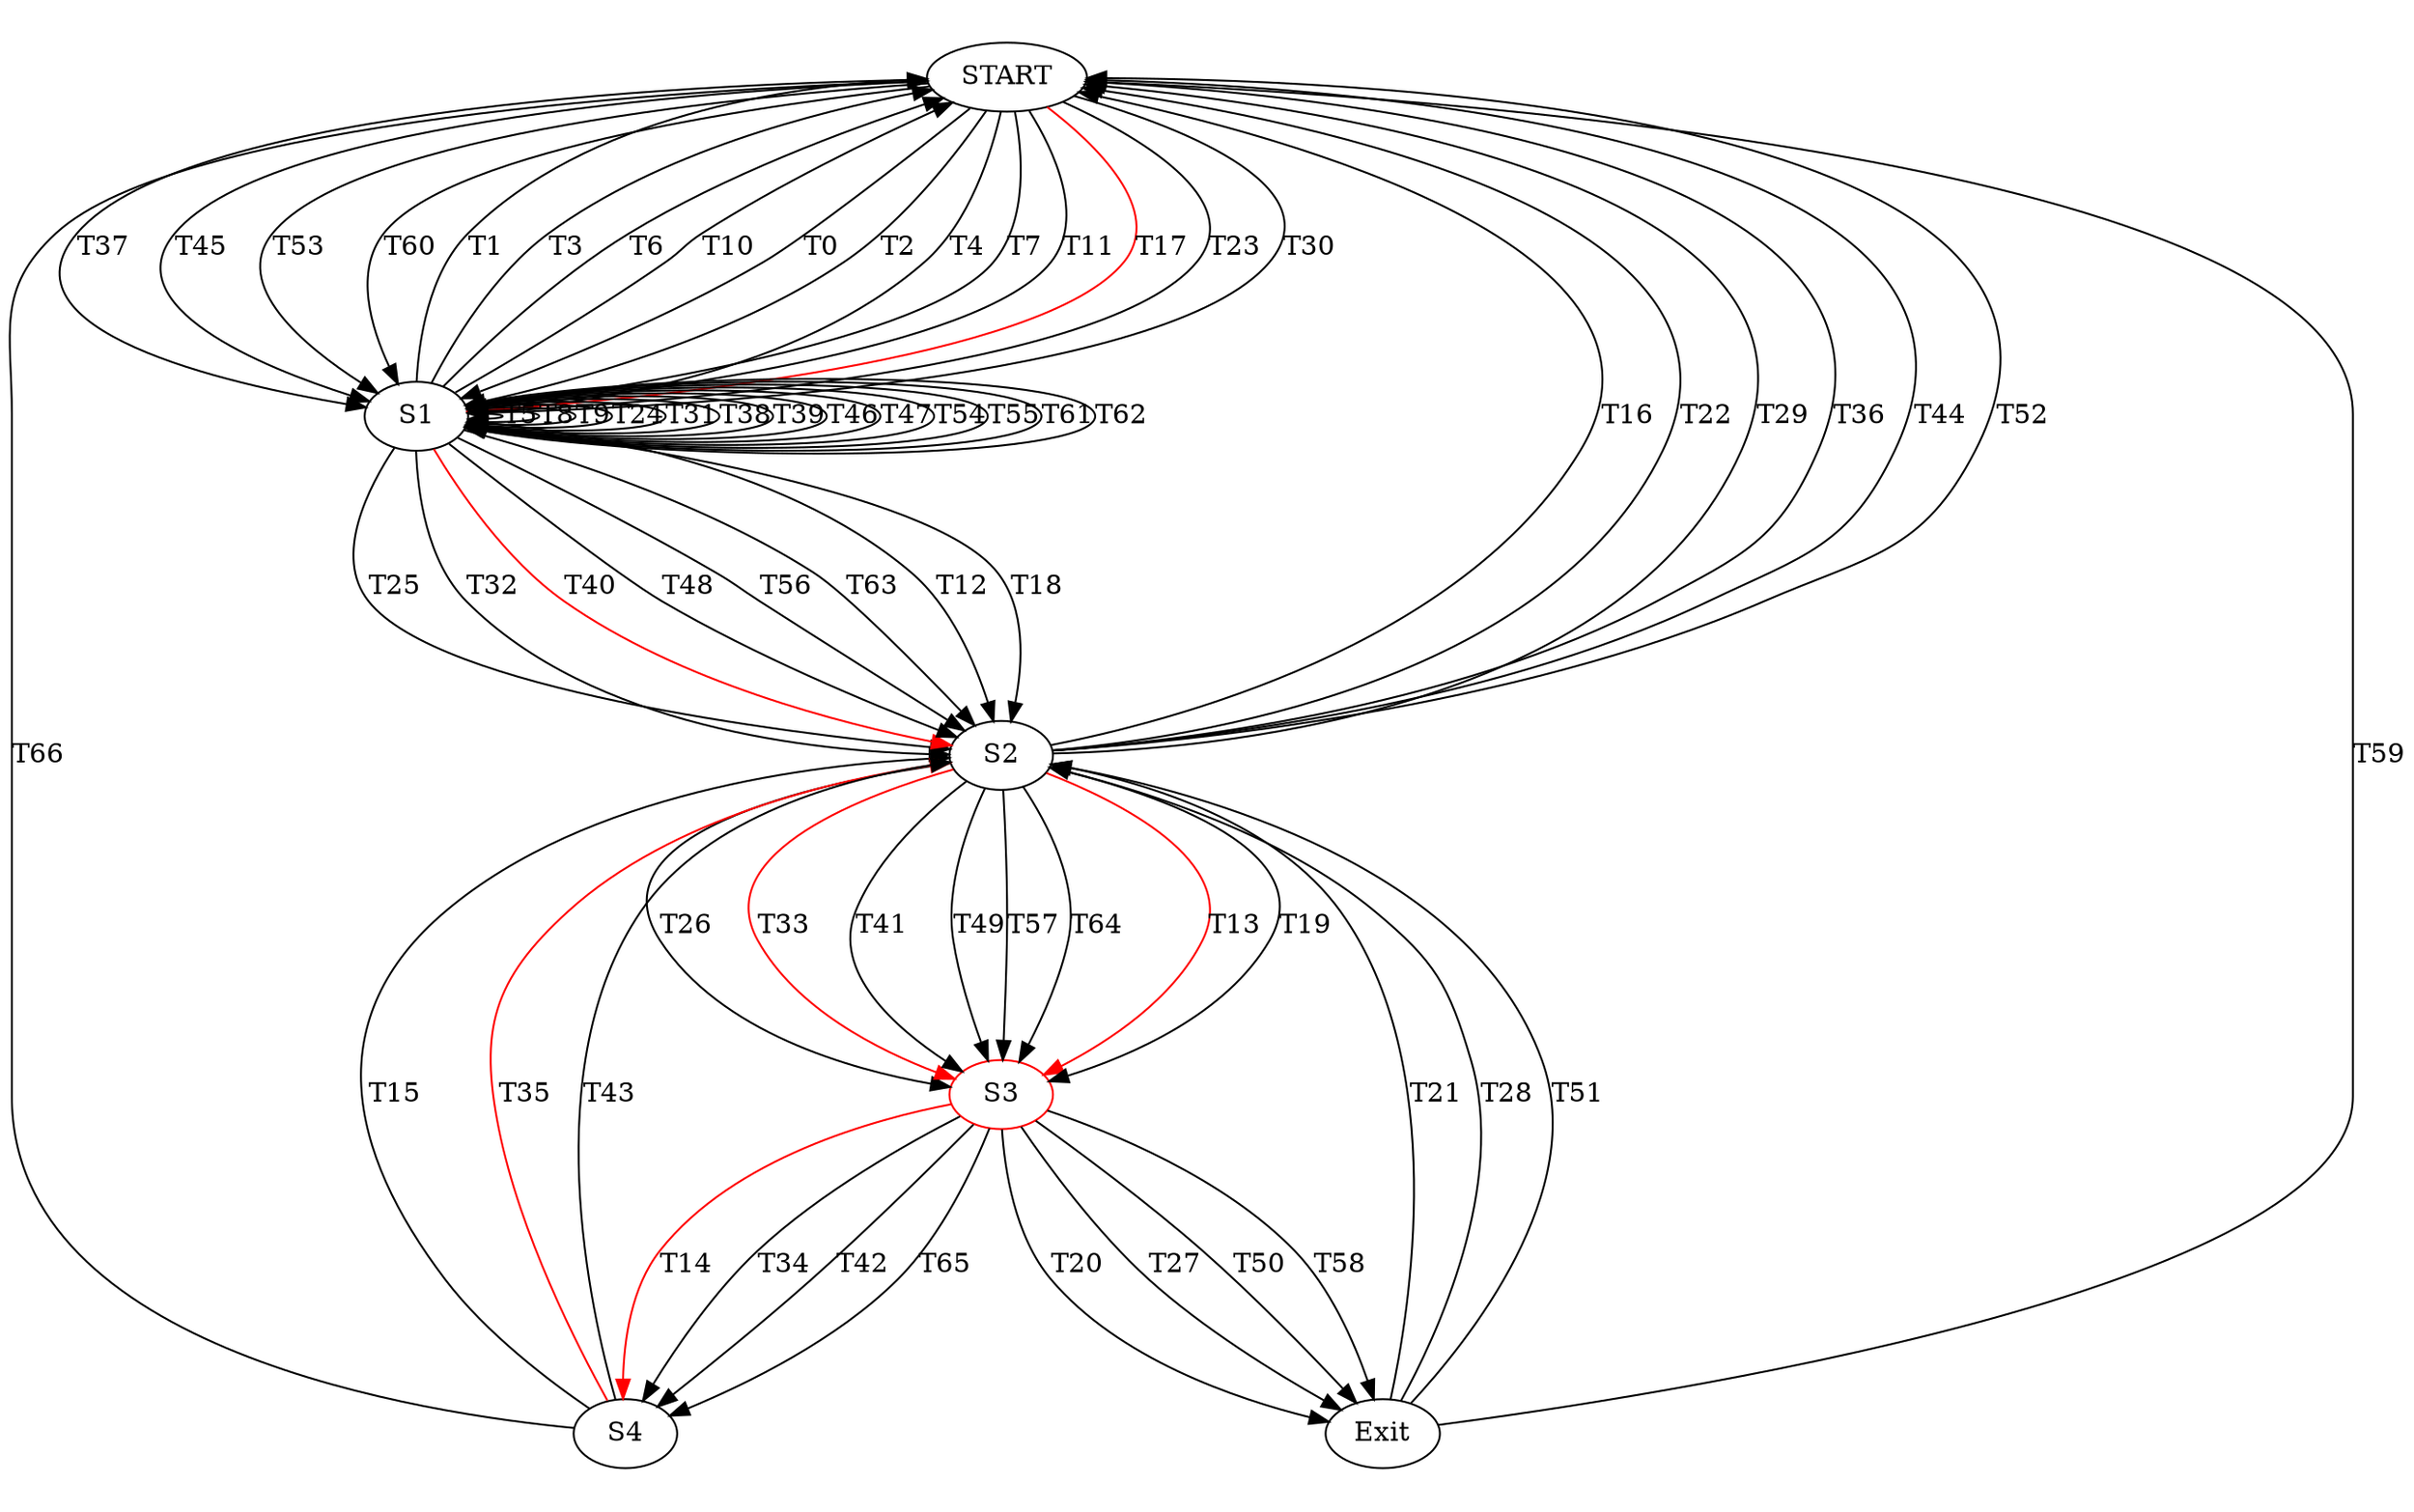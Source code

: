 digraph g {
ratio = 1.25 
 START -> S1 [ label="T0"];
 S1 -> START [ label="T1"];
 START -> S1 [ label="T2"];
 S1 -> START [ label="T3"];
 START -> S1 [ label="T4"];
 S1 -> S1 [ label="T5"];
 S1 -> START [ label="T6"];
 START -> S1 [ label="T7"];
 S1 -> S1 [ label="T8"];
 S1 -> S1 [ label="T9"];
 S1 -> START [ label="T10"];
 START -> S1 [ label="T11"];
 S1 -> S2 [ label="T12"];
 S2 -> S3 [ label="T13",color = red];
 S3 -> S4 [ label="T14",color = red];
 S4 -> S2 [ label="T15"];
 S2 -> START [ label="T16"];
 START -> S1 [ label="T17",color = red];
 S1 -> S2 [ label="T18"];
 S2 -> S3 [ label="T19"];
 S3 -> Exit [ label="T20"];
 Exit -> S2 [ label="T21"];
 S2 -> START [ label="T22"];
 START -> S1 [ label="T23"];
 S1 -> S1 [ label="T24"];
 S1 -> S2 [ label="T25"];
 S2 -> S3 [ label="T26"];
 S3 -> Exit [ label="T27"];
 Exit -> S2 [ label="T28"];
 S2 -> START [ label="T29"];
 START -> S1 [ label="T30"];
 S1 -> S1 [ label="T31"];
 S1 -> S2 [ label="T32"];
 S2 -> S3 [ label="T33",color = red];
 S3 -> S4 [ label="T34"];
 S4 -> S2 [ label="T35",color = red];
 S2 -> START [ label="T36"];
 START -> S1 [ label="T37"];
 S1 -> S1 [ label="T38"];
 S1 -> S1 [ label="T39"];
 S1 -> S2 [ label="T40",color = red];
 S2 -> S3 [ label="T41"];
 S3 -> S4 [ label="T42"];
 S4 -> S2 [ label="T43"];
 S2 -> START [ label="T44"];
 START -> S1 [ label="T45"];
 S1 -> S1 [ label="T46"];
 S1 -> S1 [ label="T47"];
 S1 -> S2 [ label="T48"];
 S2 -> S3 [ label="T49"];
 S3 -> Exit [ label="T50"];
 Exit -> S2 [ label="T51"];
 S2 -> START [ label="T52"];
 START -> S1 [ label="T53"];
 S1 -> S1 [ label="T54"];
 S1 -> S1 [ label="T55"];
 S1 -> S2 [ label="T56"];
 S2 -> S3 [ label="T57"];
 S3 -> Exit [ label="T58"];
 Exit -> START [ label="T59"];
 START -> S1 [ label="T60"];
 S1 -> S1 [ label="T61"];
 S1 -> S1 [ label="T62"];
 S1 -> S2 [ label="T63"];
 S2 -> S3 [ label="T64"];
 S3 -> S4 [ label="T65"];
 S4 -> START [ label="T66"];
S3[color=red]}
